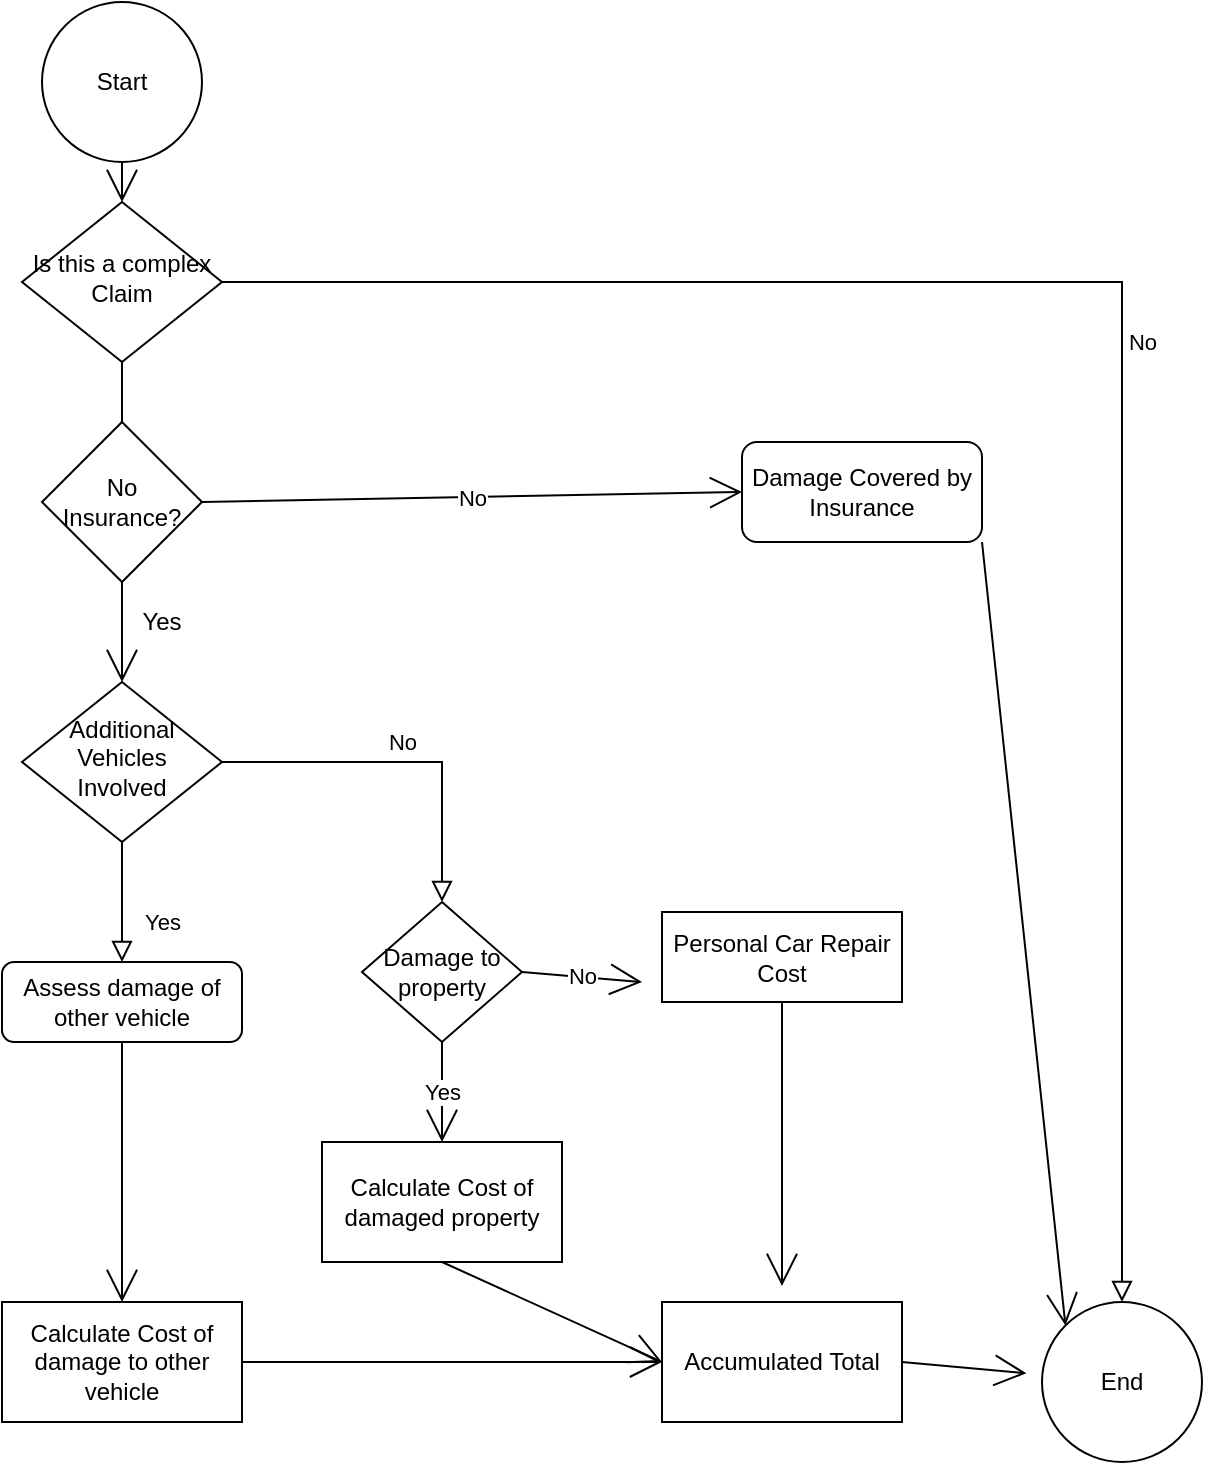 <mxfile version="15.3.5" type="github">
  <diagram id="C5RBs43oDa-KdzZeNtuy" name="Page-1">
    <mxGraphModel dx="1278" dy="1716" grid="1" gridSize="10" guides="1" tooltips="1" connect="1" arrows="1" fold="1" page="1" pageScale="1" pageWidth="827" pageHeight="1169" math="0" shadow="0">
      <root>
        <mxCell id="WIyWlLk6GJQsqaUBKTNV-0" />
        <mxCell id="WIyWlLk6GJQsqaUBKTNV-1" parent="WIyWlLk6GJQsqaUBKTNV-0" />
        <mxCell id="WIyWlLk6GJQsqaUBKTNV-2" value="" style="rounded=0;html=1;jettySize=auto;orthogonalLoop=1;fontSize=11;endArrow=block;endFill=0;endSize=8;strokeWidth=1;shadow=0;labelBackgroundColor=none;edgeStyle=orthogonalEdgeStyle;" parent="WIyWlLk6GJQsqaUBKTNV-1" target="WIyWlLk6GJQsqaUBKTNV-6" edge="1">
          <mxGeometry relative="1" as="geometry">
            <mxPoint x="220" y="120" as="sourcePoint" />
          </mxGeometry>
        </mxCell>
        <mxCell id="WIyWlLk6GJQsqaUBKTNV-5" value="No" style="edgeStyle=orthogonalEdgeStyle;rounded=0;html=1;jettySize=auto;orthogonalLoop=1;fontSize=11;endArrow=block;endFill=0;endSize=8;strokeWidth=1;shadow=0;labelBackgroundColor=none;entryX=0.5;entryY=0;entryDx=0;entryDy=0;" parent="WIyWlLk6GJQsqaUBKTNV-1" source="WIyWlLk6GJQsqaUBKTNV-6" target="wdPcng2MWfMYFWPU7nab-1" edge="1">
          <mxGeometry y="10" relative="1" as="geometry">
            <mxPoint as="offset" />
            <mxPoint x="540" y="450" as="targetPoint" />
            <Array as="points">
              <mxPoint x="720" y="90" />
            </Array>
          </mxGeometry>
        </mxCell>
        <mxCell id="WIyWlLk6GJQsqaUBKTNV-6" value="Is this a complex Claim" style="rhombus;whiteSpace=wrap;html=1;shadow=0;fontFamily=Helvetica;fontSize=12;align=center;strokeWidth=1;spacing=6;spacingTop=-4;" parent="WIyWlLk6GJQsqaUBKTNV-1" vertex="1">
          <mxGeometry x="170" y="50" width="100" height="80" as="geometry" />
        </mxCell>
        <mxCell id="WIyWlLk6GJQsqaUBKTNV-8" value="Yes" style="rounded=0;html=1;jettySize=auto;orthogonalLoop=1;fontSize=11;endArrow=block;endFill=0;endSize=8;strokeWidth=1;shadow=0;labelBackgroundColor=none;edgeStyle=orthogonalEdgeStyle;" parent="WIyWlLk6GJQsqaUBKTNV-1" source="WIyWlLk6GJQsqaUBKTNV-10" target="WIyWlLk6GJQsqaUBKTNV-11" edge="1">
          <mxGeometry x="0.333" y="20" relative="1" as="geometry">
            <mxPoint as="offset" />
          </mxGeometry>
        </mxCell>
        <mxCell id="WIyWlLk6GJQsqaUBKTNV-9" value="No" style="edgeStyle=orthogonalEdgeStyle;rounded=0;html=1;jettySize=auto;orthogonalLoop=1;fontSize=11;endArrow=block;endFill=0;endSize=8;strokeWidth=1;shadow=0;labelBackgroundColor=none;entryX=0.5;entryY=0;entryDx=0;entryDy=0;" parent="WIyWlLk6GJQsqaUBKTNV-1" source="WIyWlLk6GJQsqaUBKTNV-10" target="wdPcng2MWfMYFWPU7nab-3" edge="1">
          <mxGeometry y="10" relative="1" as="geometry">
            <mxPoint as="offset" />
            <mxPoint x="370" y="330" as="targetPoint" />
          </mxGeometry>
        </mxCell>
        <mxCell id="WIyWlLk6GJQsqaUBKTNV-10" value="Additional Vehicles Involved" style="rhombus;whiteSpace=wrap;html=1;shadow=0;fontFamily=Helvetica;fontSize=12;align=center;strokeWidth=1;spacing=6;spacingTop=-4;" parent="WIyWlLk6GJQsqaUBKTNV-1" vertex="1">
          <mxGeometry x="170" y="290" width="100" height="80" as="geometry" />
        </mxCell>
        <mxCell id="wdPcng2MWfMYFWPU7nab-12" style="edgeStyle=none;curved=1;rounded=0;orthogonalLoop=1;jettySize=auto;html=1;exitX=0.5;exitY=1;exitDx=0;exitDy=0;entryX=0.5;entryY=0;entryDx=0;entryDy=0;endArrow=open;startSize=14;endSize=14;sourcePerimeterSpacing=8;targetPerimeterSpacing=8;" edge="1" parent="WIyWlLk6GJQsqaUBKTNV-1" source="WIyWlLk6GJQsqaUBKTNV-11" target="wdPcng2MWfMYFWPU7nab-9">
          <mxGeometry relative="1" as="geometry" />
        </mxCell>
        <mxCell id="WIyWlLk6GJQsqaUBKTNV-11" value="Assess damage of other vehicle" style="rounded=1;whiteSpace=wrap;html=1;fontSize=12;glass=0;strokeWidth=1;shadow=0;" parent="WIyWlLk6GJQsqaUBKTNV-1" vertex="1">
          <mxGeometry x="160" y="430" width="120" height="40" as="geometry" />
        </mxCell>
        <mxCell id="wdPcng2MWfMYFWPU7nab-1" value="End" style="ellipse;whiteSpace=wrap;html=1;aspect=fixed;hachureGap=4;pointerEvents=0;" vertex="1" parent="WIyWlLk6GJQsqaUBKTNV-1">
          <mxGeometry x="680" y="600" width="80" height="80" as="geometry" />
        </mxCell>
        <mxCell id="wdPcng2MWfMYFWPU7nab-29" style="edgeStyle=none;curved=1;rounded=0;orthogonalLoop=1;jettySize=auto;html=1;exitX=0.5;exitY=1;exitDx=0;exitDy=0;entryX=0.5;entryY=0;entryDx=0;entryDy=0;endArrow=open;startSize=14;endSize=14;sourcePerimeterSpacing=8;targetPerimeterSpacing=8;" edge="1" parent="WIyWlLk6GJQsqaUBKTNV-1" source="wdPcng2MWfMYFWPU7nab-2" target="WIyWlLk6GJQsqaUBKTNV-6">
          <mxGeometry relative="1" as="geometry" />
        </mxCell>
        <mxCell id="wdPcng2MWfMYFWPU7nab-2" value="Start" style="ellipse;whiteSpace=wrap;html=1;aspect=fixed;hachureGap=4;pointerEvents=0;" vertex="1" parent="WIyWlLk6GJQsqaUBKTNV-1">
          <mxGeometry x="180" y="-50" width="80" height="80" as="geometry" />
        </mxCell>
        <mxCell id="wdPcng2MWfMYFWPU7nab-8" value="No" style="edgeStyle=none;curved=1;rounded=0;orthogonalLoop=1;jettySize=auto;html=1;exitX=1;exitY=0.5;exitDx=0;exitDy=0;endArrow=open;startSize=14;endSize=14;sourcePerimeterSpacing=8;targetPerimeterSpacing=8;" edge="1" parent="WIyWlLk6GJQsqaUBKTNV-1" source="wdPcng2MWfMYFWPU7nab-3">
          <mxGeometry relative="1" as="geometry">
            <mxPoint x="480" y="440" as="targetPoint" />
          </mxGeometry>
        </mxCell>
        <mxCell id="wdPcng2MWfMYFWPU7nab-14" value="Yes" style="edgeStyle=none;curved=1;rounded=0;orthogonalLoop=1;jettySize=auto;html=1;exitX=0.5;exitY=1;exitDx=0;exitDy=0;entryX=0.5;entryY=0;entryDx=0;entryDy=0;endArrow=open;startSize=14;endSize=14;sourcePerimeterSpacing=8;targetPerimeterSpacing=8;" edge="1" parent="WIyWlLk6GJQsqaUBKTNV-1" source="wdPcng2MWfMYFWPU7nab-3" target="wdPcng2MWfMYFWPU7nab-13">
          <mxGeometry relative="1" as="geometry" />
        </mxCell>
        <mxCell id="wdPcng2MWfMYFWPU7nab-3" value="Damage to property" style="rhombus;whiteSpace=wrap;html=1;hachureGap=4;pointerEvents=0;" vertex="1" parent="WIyWlLk6GJQsqaUBKTNV-1">
          <mxGeometry x="340" y="400" width="80" height="70" as="geometry" />
        </mxCell>
        <mxCell id="wdPcng2MWfMYFWPU7nab-16" style="edgeStyle=none;curved=1;rounded=0;orthogonalLoop=1;jettySize=auto;html=1;exitX=0.5;exitY=1;exitDx=0;exitDy=0;endArrow=open;startSize=14;endSize=14;sourcePerimeterSpacing=8;targetPerimeterSpacing=8;" edge="1" parent="WIyWlLk6GJQsqaUBKTNV-1" source="wdPcng2MWfMYFWPU7nab-4" target="wdPcng2MWfMYFWPU7nab-15">
          <mxGeometry relative="1" as="geometry" />
        </mxCell>
        <mxCell id="wdPcng2MWfMYFWPU7nab-4" value="Personal Car Repair Cost" style="rounded=0;whiteSpace=wrap;html=1;hachureGap=4;pointerEvents=0;" vertex="1" parent="WIyWlLk6GJQsqaUBKTNV-1">
          <mxGeometry x="490" y="405" width="120" height="45" as="geometry" />
        </mxCell>
        <mxCell id="wdPcng2MWfMYFWPU7nab-17" style="edgeStyle=none;curved=1;rounded=0;orthogonalLoop=1;jettySize=auto;html=1;exitX=1;exitY=0.5;exitDx=0;exitDy=0;entryX=0;entryY=0.5;entryDx=0;entryDy=0;endArrow=open;startSize=14;endSize=14;sourcePerimeterSpacing=8;targetPerimeterSpacing=8;" edge="1" parent="WIyWlLk6GJQsqaUBKTNV-1" source="wdPcng2MWfMYFWPU7nab-9" target="wdPcng2MWfMYFWPU7nab-15">
          <mxGeometry relative="1" as="geometry" />
        </mxCell>
        <mxCell id="wdPcng2MWfMYFWPU7nab-9" value="Calculate Cost of damage to other vehicle" style="rounded=0;whiteSpace=wrap;html=1;hachureGap=4;pointerEvents=0;" vertex="1" parent="WIyWlLk6GJQsqaUBKTNV-1">
          <mxGeometry x="160" y="600" width="120" height="60" as="geometry" />
        </mxCell>
        <mxCell id="wdPcng2MWfMYFWPU7nab-18" style="edgeStyle=none;curved=1;rounded=0;orthogonalLoop=1;jettySize=auto;html=1;exitX=0.5;exitY=1;exitDx=0;exitDy=0;entryX=0;entryY=0.5;entryDx=0;entryDy=0;endArrow=open;startSize=14;endSize=14;sourcePerimeterSpacing=8;targetPerimeterSpacing=8;" edge="1" parent="WIyWlLk6GJQsqaUBKTNV-1" source="wdPcng2MWfMYFWPU7nab-13" target="wdPcng2MWfMYFWPU7nab-15">
          <mxGeometry relative="1" as="geometry" />
        </mxCell>
        <mxCell id="wdPcng2MWfMYFWPU7nab-13" value="Calculate Cost of damaged property" style="rounded=0;whiteSpace=wrap;html=1;hachureGap=4;pointerEvents=0;" vertex="1" parent="WIyWlLk6GJQsqaUBKTNV-1">
          <mxGeometry x="320" y="520" width="120" height="60" as="geometry" />
        </mxCell>
        <mxCell id="wdPcng2MWfMYFWPU7nab-19" style="edgeStyle=none;curved=1;rounded=0;orthogonalLoop=1;jettySize=auto;html=1;exitX=1;exitY=0.5;exitDx=0;exitDy=0;endArrow=open;startSize=14;endSize=14;sourcePerimeterSpacing=8;targetPerimeterSpacing=8;" edge="1" parent="WIyWlLk6GJQsqaUBKTNV-1" source="wdPcng2MWfMYFWPU7nab-15" target="wdPcng2MWfMYFWPU7nab-1">
          <mxGeometry relative="1" as="geometry" />
        </mxCell>
        <mxCell id="wdPcng2MWfMYFWPU7nab-15" value="Accumulated Total" style="rounded=0;whiteSpace=wrap;html=1;hachureGap=4;pointerEvents=0;" vertex="1" parent="WIyWlLk6GJQsqaUBKTNV-1">
          <mxGeometry x="490" y="600" width="120" height="60" as="geometry" />
        </mxCell>
        <mxCell id="wdPcng2MWfMYFWPU7nab-24" style="edgeStyle=none;curved=1;rounded=0;orthogonalLoop=1;jettySize=auto;html=1;exitX=0.5;exitY=1;exitDx=0;exitDy=0;entryX=0.5;entryY=0;entryDx=0;entryDy=0;endArrow=open;startSize=14;endSize=14;sourcePerimeterSpacing=8;targetPerimeterSpacing=8;" edge="1" parent="WIyWlLk6GJQsqaUBKTNV-1" source="wdPcng2MWfMYFWPU7nab-22" target="WIyWlLk6GJQsqaUBKTNV-10">
          <mxGeometry relative="1" as="geometry" />
        </mxCell>
        <mxCell id="wdPcng2MWfMYFWPU7nab-27" value="No" style="edgeStyle=none;curved=1;rounded=0;orthogonalLoop=1;jettySize=auto;html=1;exitX=1;exitY=0.5;exitDx=0;exitDy=0;endArrow=open;startSize=14;endSize=14;sourcePerimeterSpacing=8;targetPerimeterSpacing=8;entryX=0;entryY=0.5;entryDx=0;entryDy=0;" edge="1" parent="WIyWlLk6GJQsqaUBKTNV-1" source="wdPcng2MWfMYFWPU7nab-22" target="wdPcng2MWfMYFWPU7nab-26">
          <mxGeometry relative="1" as="geometry">
            <mxPoint x="350" y="200" as="targetPoint" />
          </mxGeometry>
        </mxCell>
        <mxCell id="wdPcng2MWfMYFWPU7nab-22" value="No Insurance?" style="rhombus;whiteSpace=wrap;html=1;hachureGap=4;pointerEvents=0;" vertex="1" parent="WIyWlLk6GJQsqaUBKTNV-1">
          <mxGeometry x="180" y="160" width="80" height="80" as="geometry" />
        </mxCell>
        <mxCell id="wdPcng2MWfMYFWPU7nab-23" value="" style="rounded=0;html=1;jettySize=auto;orthogonalLoop=1;fontSize=11;endArrow=none;endFill=0;endSize=8;strokeWidth=1;shadow=0;labelBackgroundColor=none;edgeStyle=orthogonalEdgeStyle;" edge="1" parent="WIyWlLk6GJQsqaUBKTNV-1" source="WIyWlLk6GJQsqaUBKTNV-6" target="wdPcng2MWfMYFWPU7nab-22">
          <mxGeometry y="20" relative="1" as="geometry">
            <mxPoint as="offset" />
            <mxPoint x="220" y="130" as="sourcePoint" />
            <mxPoint x="220" y="220" as="targetPoint" />
          </mxGeometry>
        </mxCell>
        <mxCell id="wdPcng2MWfMYFWPU7nab-25" value="Yes" style="text;html=1;strokeColor=none;fillColor=none;align=center;verticalAlign=middle;whiteSpace=wrap;rounded=0;hachureGap=4;pointerEvents=0;" vertex="1" parent="WIyWlLk6GJQsqaUBKTNV-1">
          <mxGeometry x="220" y="250" width="40" height="20" as="geometry" />
        </mxCell>
        <mxCell id="wdPcng2MWfMYFWPU7nab-28" style="edgeStyle=none;curved=1;rounded=0;orthogonalLoop=1;jettySize=auto;html=1;exitX=1;exitY=1;exitDx=0;exitDy=0;entryX=0;entryY=0;entryDx=0;entryDy=0;endArrow=open;startSize=14;endSize=14;sourcePerimeterSpacing=8;targetPerimeterSpacing=8;" edge="1" parent="WIyWlLk6GJQsqaUBKTNV-1" source="wdPcng2MWfMYFWPU7nab-26" target="wdPcng2MWfMYFWPU7nab-1">
          <mxGeometry relative="1" as="geometry" />
        </mxCell>
        <mxCell id="wdPcng2MWfMYFWPU7nab-26" value="Damage Covered by Insurance" style="rounded=1;whiteSpace=wrap;html=1;hachureGap=4;pointerEvents=0;" vertex="1" parent="WIyWlLk6GJQsqaUBKTNV-1">
          <mxGeometry x="530" y="170" width="120" height="50" as="geometry" />
        </mxCell>
      </root>
    </mxGraphModel>
  </diagram>
</mxfile>
